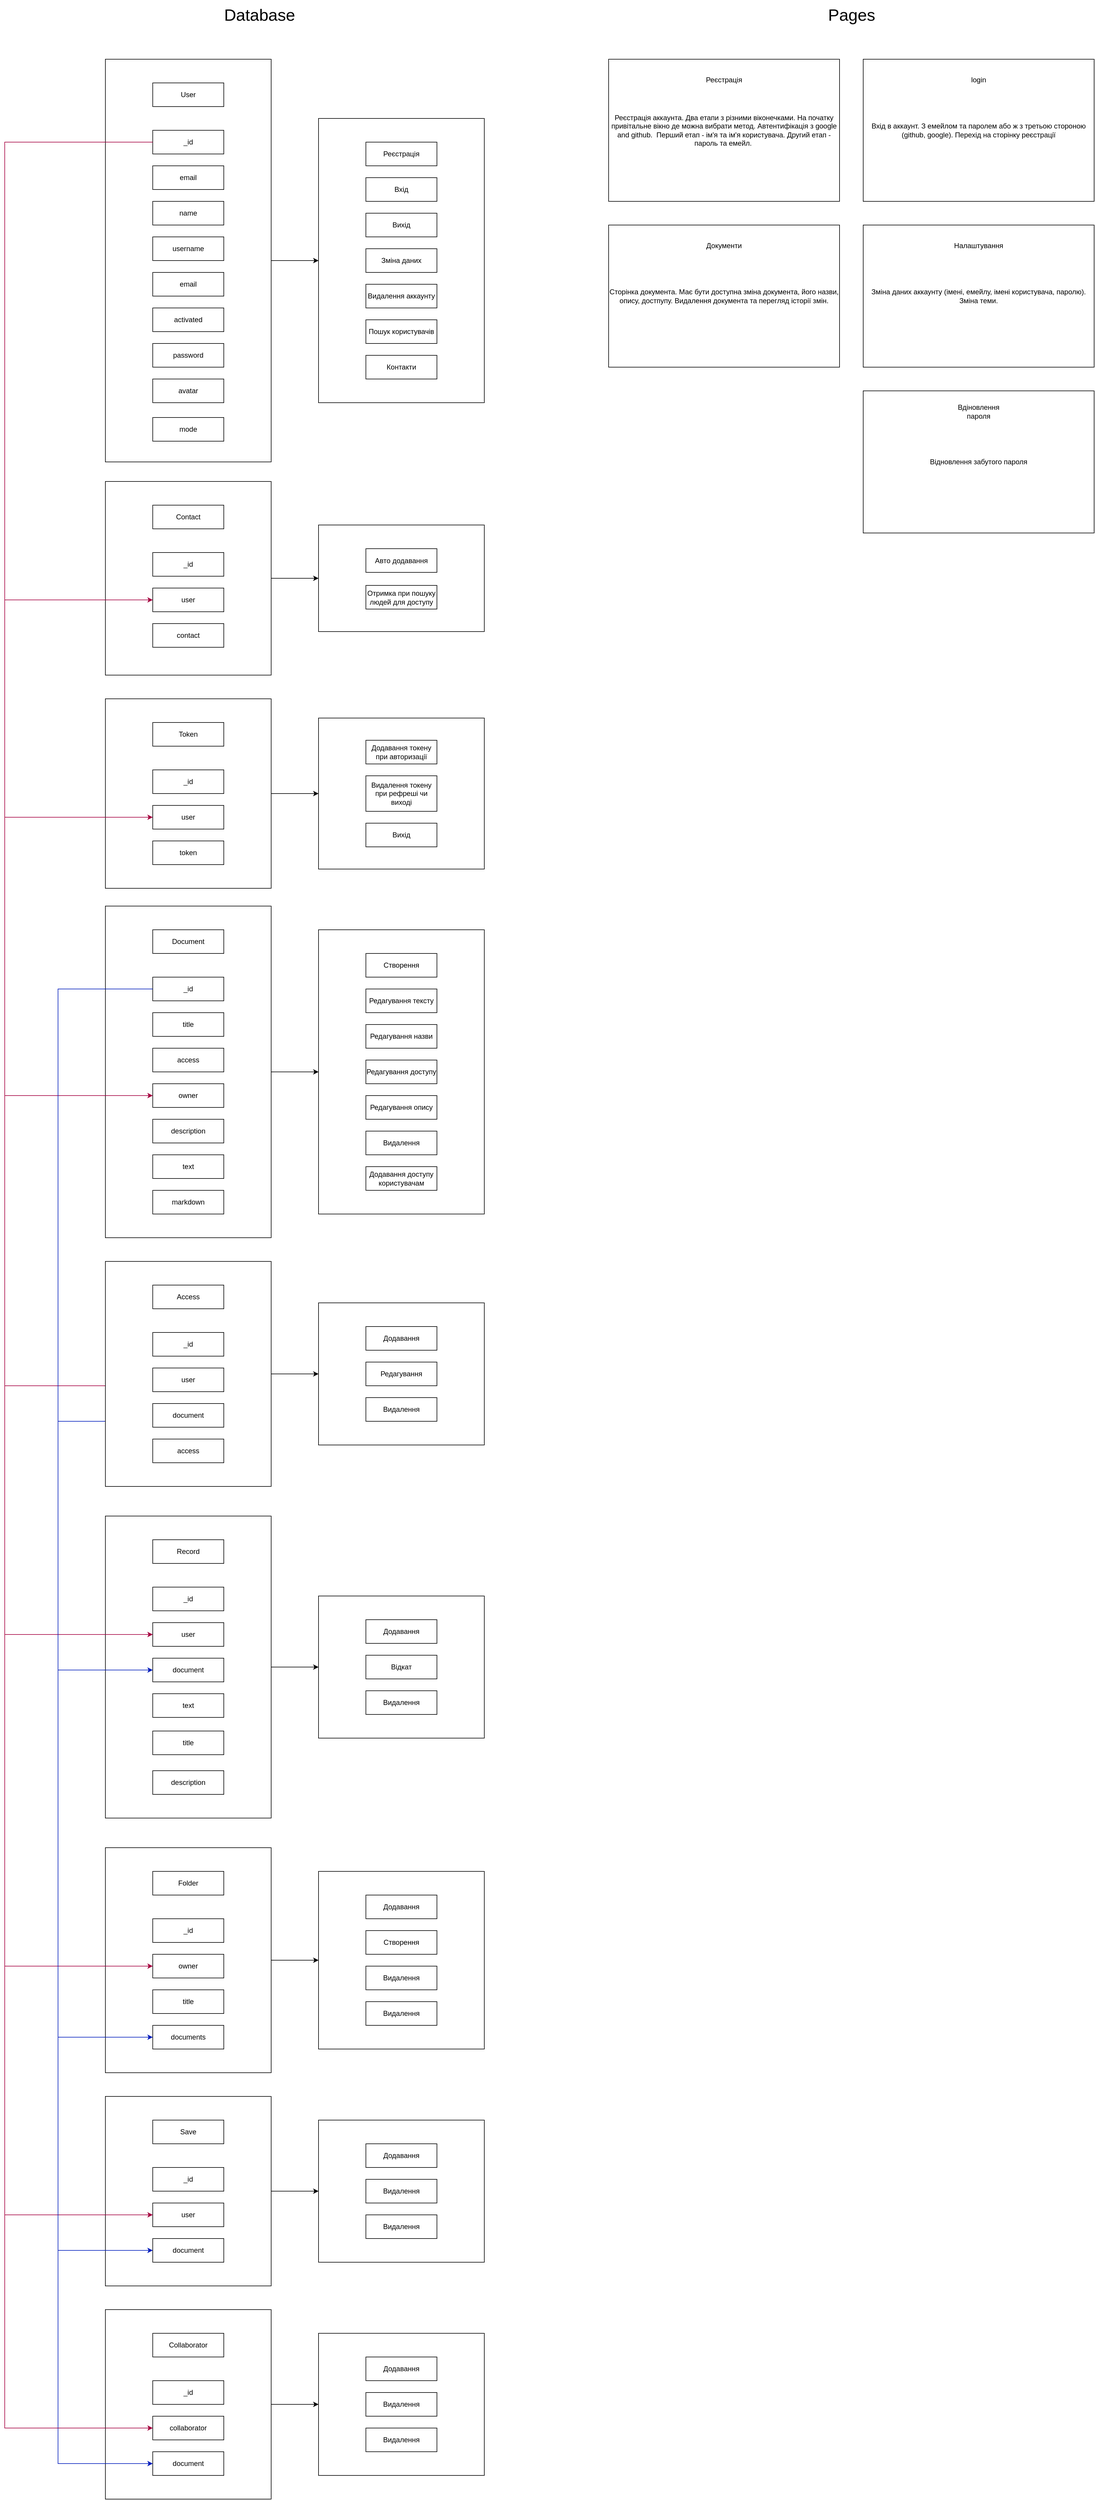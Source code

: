 <mxfile version="21.5.1" type="github">
  <diagram name="Сторінка-1" id="4nsPiJMsG7fjH1k0Aepe">
    <mxGraphModel dx="1877" dy="1750" grid="1" gridSize="10" guides="1" tooltips="1" connect="1" arrows="1" fold="1" page="1" pageScale="1" pageWidth="827" pageHeight="1169" math="0" shadow="0">
      <root>
        <mxCell id="0" />
        <mxCell id="1" parent="0" />
        <mxCell id="kGTJ_FDY-_hj6c9UGdYr-21" style="edgeStyle=orthogonalEdgeStyle;rounded=0;orthogonalLoop=1;jettySize=auto;html=1;exitX=1;exitY=0.5;exitDx=0;exitDy=0;entryX=0;entryY=0.5;entryDx=0;entryDy=0;" parent="1" source="kGTJ_FDY-_hj6c9UGdYr-20" target="kGTJ_FDY-_hj6c9UGdYr-18" edge="1">
          <mxGeometry relative="1" as="geometry" />
        </mxCell>
        <mxCell id="kGTJ_FDY-_hj6c9UGdYr-22" style="edgeStyle=orthogonalEdgeStyle;rounded=0;orthogonalLoop=1;jettySize=auto;html=1;exitX=1;exitY=0.5;exitDx=0;exitDy=0;entryX=0;entryY=0.5;entryDx=0;entryDy=0;" parent="1" source="kGTJ_FDY-_hj6c9UGdYr-23" target="kGTJ_FDY-_hj6c9UGdYr-24" edge="1">
          <mxGeometry relative="1" as="geometry" />
        </mxCell>
        <mxCell id="kGTJ_FDY-_hj6c9UGdYr-41" value="" style="group" parent="1" vertex="1" connectable="0">
          <mxGeometry x="200" y="180" width="280" height="480" as="geometry" />
        </mxCell>
        <mxCell id="kGTJ_FDY-_hj6c9UGdYr-18" value="" style="rounded=0;whiteSpace=wrap;html=1;" parent="kGTJ_FDY-_hj6c9UGdYr-41" vertex="1">
          <mxGeometry width="280" height="480" as="geometry" />
        </mxCell>
        <mxCell id="kGTJ_FDY-_hj6c9UGdYr-1" value="Реєстрація" style="rounded=0;whiteSpace=wrap;html=1;" parent="kGTJ_FDY-_hj6c9UGdYr-41" vertex="1">
          <mxGeometry x="80" y="40" width="120" height="40" as="geometry" />
        </mxCell>
        <mxCell id="kGTJ_FDY-_hj6c9UGdYr-2" value="Вхід" style="rounded=0;whiteSpace=wrap;html=1;" parent="kGTJ_FDY-_hj6c9UGdYr-41" vertex="1">
          <mxGeometry x="80" y="100" width="120" height="40" as="geometry" />
        </mxCell>
        <mxCell id="kGTJ_FDY-_hj6c9UGdYr-3" value="Вихід" style="rounded=0;whiteSpace=wrap;html=1;" parent="kGTJ_FDY-_hj6c9UGdYr-41" vertex="1">
          <mxGeometry x="80" y="160" width="120" height="40" as="geometry" />
        </mxCell>
        <mxCell id="kGTJ_FDY-_hj6c9UGdYr-4" value="Зміна даних" style="rounded=0;whiteSpace=wrap;html=1;" parent="kGTJ_FDY-_hj6c9UGdYr-41" vertex="1">
          <mxGeometry x="80" y="220" width="120" height="40" as="geometry" />
        </mxCell>
        <mxCell id="kGTJ_FDY-_hj6c9UGdYr-11" value="Пошук користувачів" style="rounded=0;whiteSpace=wrap;html=1;" parent="kGTJ_FDY-_hj6c9UGdYr-41" vertex="1">
          <mxGeometry x="80" y="340" width="120" height="40" as="geometry" />
        </mxCell>
        <mxCell id="kGTJ_FDY-_hj6c9UGdYr-15" value="Видалення аккаунту" style="rounded=0;whiteSpace=wrap;html=1;" parent="kGTJ_FDY-_hj6c9UGdYr-41" vertex="1">
          <mxGeometry x="80" y="280" width="120" height="40" as="geometry" />
        </mxCell>
        <mxCell id="kGTJ_FDY-_hj6c9UGdYr-16" value="Контакти" style="rounded=0;whiteSpace=wrap;html=1;" parent="kGTJ_FDY-_hj6c9UGdYr-41" vertex="1">
          <mxGeometry x="80" y="400" width="120" height="40" as="geometry" />
        </mxCell>
        <mxCell id="kGTJ_FDY-_hj6c9UGdYr-42" value="" style="group" parent="1" vertex="1" connectable="0">
          <mxGeometry x="-160" y="80" width="280" height="690" as="geometry" />
        </mxCell>
        <mxCell id="kGTJ_FDY-_hj6c9UGdYr-20" value="" style="rounded=0;whiteSpace=wrap;html=1;" parent="kGTJ_FDY-_hj6c9UGdYr-42" vertex="1">
          <mxGeometry width="280" height="680" as="geometry" />
        </mxCell>
        <mxCell id="kGTJ_FDY-_hj6c9UGdYr-5" value="User" style="rounded=0;whiteSpace=wrap;html=1;" parent="kGTJ_FDY-_hj6c9UGdYr-42" vertex="1">
          <mxGeometry x="80" y="40" width="120" height="40" as="geometry" />
        </mxCell>
        <mxCell id="kGTJ_FDY-_hj6c9UGdYr-6" value="email" style="rounded=0;whiteSpace=wrap;html=1;" parent="kGTJ_FDY-_hj6c9UGdYr-42" vertex="1">
          <mxGeometry x="80" y="180" width="120" height="40" as="geometry" />
        </mxCell>
        <mxCell id="kGTJ_FDY-_hj6c9UGdYr-7" value="name" style="rounded=0;whiteSpace=wrap;html=1;" parent="kGTJ_FDY-_hj6c9UGdYr-42" vertex="1">
          <mxGeometry x="80" y="240" width="120" height="40" as="geometry" />
        </mxCell>
        <mxCell id="kGTJ_FDY-_hj6c9UGdYr-8" value="username" style="rounded=0;whiteSpace=wrap;html=1;" parent="kGTJ_FDY-_hj6c9UGdYr-42" vertex="1">
          <mxGeometry x="80" y="300" width="120" height="40" as="geometry" />
        </mxCell>
        <mxCell id="kGTJ_FDY-_hj6c9UGdYr-9" value="email" style="rounded=0;whiteSpace=wrap;html=1;" parent="kGTJ_FDY-_hj6c9UGdYr-42" vertex="1">
          <mxGeometry x="80" y="360" width="120" height="40" as="geometry" />
        </mxCell>
        <mxCell id="kGTJ_FDY-_hj6c9UGdYr-10" value="activated" style="rounded=0;whiteSpace=wrap;html=1;" parent="kGTJ_FDY-_hj6c9UGdYr-42" vertex="1">
          <mxGeometry x="80" y="420" width="120" height="40" as="geometry" />
        </mxCell>
        <mxCell id="kGTJ_FDY-_hj6c9UGdYr-14" value="password" style="rounded=0;whiteSpace=wrap;html=1;" parent="kGTJ_FDY-_hj6c9UGdYr-42" vertex="1">
          <mxGeometry x="80" y="480" width="120" height="40" as="geometry" />
        </mxCell>
        <mxCell id="kGTJ_FDY-_hj6c9UGdYr-17" value="_id" style="rounded=0;whiteSpace=wrap;html=1;" parent="kGTJ_FDY-_hj6c9UGdYr-42" vertex="1">
          <mxGeometry x="80" y="120" width="120" height="40" as="geometry" />
        </mxCell>
        <mxCell id="kGTJ_FDY-_hj6c9UGdYr-40" value="avatar" style="rounded=0;whiteSpace=wrap;html=1;" parent="kGTJ_FDY-_hj6c9UGdYr-42" vertex="1">
          <mxGeometry x="80" y="540" width="120" height="40" as="geometry" />
        </mxCell>
        <mxCell id="kGTJ_FDY-_hj6c9UGdYr-98" value="mode" style="rounded=0;whiteSpace=wrap;html=1;" parent="kGTJ_FDY-_hj6c9UGdYr-42" vertex="1">
          <mxGeometry x="80" y="605" width="120" height="40" as="geometry" />
        </mxCell>
        <mxCell id="kGTJ_FDY-_hj6c9UGdYr-43" value="" style="group" parent="1" vertex="1" connectable="0">
          <mxGeometry x="200" y="866.5" width="280" height="180" as="geometry" />
        </mxCell>
        <mxCell id="kGTJ_FDY-_hj6c9UGdYr-24" value="" style="rounded=0;whiteSpace=wrap;html=1;" parent="kGTJ_FDY-_hj6c9UGdYr-43" vertex="1">
          <mxGeometry width="280" height="180" as="geometry" />
        </mxCell>
        <mxCell id="kGTJ_FDY-_hj6c9UGdYr-25" value="Авто додавання" style="rounded=0;whiteSpace=wrap;html=1;" parent="kGTJ_FDY-_hj6c9UGdYr-43" vertex="1">
          <mxGeometry x="80" y="40" width="120" height="40" as="geometry" />
        </mxCell>
        <mxCell id="kGTJ_FDY-_hj6c9UGdYr-157" value="Отримка при пошуку людей для доступу" style="rounded=0;whiteSpace=wrap;html=1;" parent="kGTJ_FDY-_hj6c9UGdYr-43" vertex="1">
          <mxGeometry x="80" y="102" width="120" height="40" as="geometry" />
        </mxCell>
        <mxCell id="kGTJ_FDY-_hj6c9UGdYr-44" value="" style="group" parent="1" vertex="1" connectable="0">
          <mxGeometry x="-160" y="793" width="280" height="327" as="geometry" />
        </mxCell>
        <mxCell id="kGTJ_FDY-_hj6c9UGdYr-23" value="" style="rounded=0;whiteSpace=wrap;html=1;" parent="kGTJ_FDY-_hj6c9UGdYr-44" vertex="1">
          <mxGeometry width="280" height="327" as="geometry" />
        </mxCell>
        <mxCell id="kGTJ_FDY-_hj6c9UGdYr-29" value="Contact" style="rounded=0;whiteSpace=wrap;html=1;" parent="kGTJ_FDY-_hj6c9UGdYr-44" vertex="1">
          <mxGeometry x="80" y="40" width="120" height="40" as="geometry" />
        </mxCell>
        <mxCell id="kGTJ_FDY-_hj6c9UGdYr-30" value="user" style="rounded=0;whiteSpace=wrap;html=1;" parent="kGTJ_FDY-_hj6c9UGdYr-44" vertex="1">
          <mxGeometry x="80" y="180" width="120" height="40" as="geometry" />
        </mxCell>
        <mxCell id="kGTJ_FDY-_hj6c9UGdYr-31" value="contact" style="rounded=0;whiteSpace=wrap;html=1;" parent="kGTJ_FDY-_hj6c9UGdYr-44" vertex="1">
          <mxGeometry x="80" y="240" width="120" height="40" as="geometry" />
        </mxCell>
        <mxCell id="kGTJ_FDY-_hj6c9UGdYr-39" value="_id" style="rounded=0;whiteSpace=wrap;html=1;" parent="kGTJ_FDY-_hj6c9UGdYr-44" vertex="1">
          <mxGeometry x="80" y="120" width="120" height="40" as="geometry" />
        </mxCell>
        <mxCell id="kGTJ_FDY-_hj6c9UGdYr-55" style="edgeStyle=orthogonalEdgeStyle;rounded=0;orthogonalLoop=1;jettySize=auto;html=1;exitX=1;exitY=0.5;exitDx=0;exitDy=0;entryX=0;entryY=0.5;entryDx=0;entryDy=0;" parent="1" source="kGTJ_FDY-_hj6c9UGdYr-66" target="kGTJ_FDY-_hj6c9UGdYr-57" edge="1">
          <mxGeometry relative="1" as="geometry" />
        </mxCell>
        <mxCell id="kGTJ_FDY-_hj6c9UGdYr-65" value="ac" style="group" parent="1" vertex="1" connectable="0">
          <mxGeometry x="-160" y="1160" width="280" height="620" as="geometry" />
        </mxCell>
        <mxCell id="kGTJ_FDY-_hj6c9UGdYr-66" value="" style="rounded=0;whiteSpace=wrap;html=1;" parent="kGTJ_FDY-_hj6c9UGdYr-65" vertex="1">
          <mxGeometry width="280" height="320" as="geometry" />
        </mxCell>
        <mxCell id="kGTJ_FDY-_hj6c9UGdYr-67" value="Token" style="rounded=0;whiteSpace=wrap;html=1;" parent="kGTJ_FDY-_hj6c9UGdYr-65" vertex="1">
          <mxGeometry x="80" y="40" width="120" height="40" as="geometry" />
        </mxCell>
        <mxCell id="kGTJ_FDY-_hj6c9UGdYr-68" value="user" style="rounded=0;whiteSpace=wrap;html=1;" parent="kGTJ_FDY-_hj6c9UGdYr-65" vertex="1">
          <mxGeometry x="80" y="180" width="120" height="40" as="geometry" />
        </mxCell>
        <mxCell id="kGTJ_FDY-_hj6c9UGdYr-69" value="token" style="rounded=0;whiteSpace=wrap;html=1;" parent="kGTJ_FDY-_hj6c9UGdYr-65" vertex="1">
          <mxGeometry x="80" y="240" width="120" height="40" as="geometry" />
        </mxCell>
        <mxCell id="kGTJ_FDY-_hj6c9UGdYr-74" value="_id" style="rounded=0;whiteSpace=wrap;html=1;" parent="kGTJ_FDY-_hj6c9UGdYr-65" vertex="1">
          <mxGeometry x="80" y="120" width="120" height="40" as="geometry" />
        </mxCell>
        <mxCell id="kGTJ_FDY-_hj6c9UGdYr-78" value="" style="group" parent="1" vertex="1" connectable="0">
          <mxGeometry x="200" y="1550" width="280" height="480" as="geometry" />
        </mxCell>
        <mxCell id="kGTJ_FDY-_hj6c9UGdYr-79" value="" style="rounded=0;whiteSpace=wrap;html=1;" parent="kGTJ_FDY-_hj6c9UGdYr-78" vertex="1">
          <mxGeometry width="280" height="480" as="geometry" />
        </mxCell>
        <mxCell id="kGTJ_FDY-_hj6c9UGdYr-80" value="Створення" style="rounded=0;whiteSpace=wrap;html=1;" parent="kGTJ_FDY-_hj6c9UGdYr-78" vertex="1">
          <mxGeometry x="80" y="40" width="120" height="40" as="geometry" />
        </mxCell>
        <mxCell id="kGTJ_FDY-_hj6c9UGdYr-81" value="Редагування тексту" style="rounded=0;whiteSpace=wrap;html=1;" parent="kGTJ_FDY-_hj6c9UGdYr-78" vertex="1">
          <mxGeometry x="80" y="100" width="120" height="40" as="geometry" />
        </mxCell>
        <mxCell id="kGTJ_FDY-_hj6c9UGdYr-82" value="Редагування назви" style="rounded=0;whiteSpace=wrap;html=1;" parent="kGTJ_FDY-_hj6c9UGdYr-78" vertex="1">
          <mxGeometry x="80" y="160" width="120" height="40" as="geometry" />
        </mxCell>
        <mxCell id="kGTJ_FDY-_hj6c9UGdYr-83" value="Редагування доступу" style="rounded=0;whiteSpace=wrap;html=1;" parent="kGTJ_FDY-_hj6c9UGdYr-78" vertex="1">
          <mxGeometry x="80" y="220" width="120" height="40" as="geometry" />
        </mxCell>
        <mxCell id="kGTJ_FDY-_hj6c9UGdYr-84" value="Видалення" style="rounded=0;whiteSpace=wrap;html=1;" parent="kGTJ_FDY-_hj6c9UGdYr-78" vertex="1">
          <mxGeometry x="80" y="340" width="120" height="40" as="geometry" />
        </mxCell>
        <mxCell id="kGTJ_FDY-_hj6c9UGdYr-85" value="Редагування опису" style="rounded=0;whiteSpace=wrap;html=1;" parent="kGTJ_FDY-_hj6c9UGdYr-78" vertex="1">
          <mxGeometry x="80" y="280" width="120" height="40" as="geometry" />
        </mxCell>
        <mxCell id="kGTJ_FDY-_hj6c9UGdYr-86" value="Додавання доступу користувачам" style="rounded=0;whiteSpace=wrap;html=1;" parent="kGTJ_FDY-_hj6c9UGdYr-78" vertex="1">
          <mxGeometry x="80" y="400" width="120" height="40" as="geometry" />
        </mxCell>
        <mxCell id="kGTJ_FDY-_hj6c9UGdYr-87" value="" style="group" parent="1" vertex="1" connectable="0">
          <mxGeometry x="-160" y="1510" width="280" height="620" as="geometry" />
        </mxCell>
        <mxCell id="kGTJ_FDY-_hj6c9UGdYr-88" value="" style="rounded=0;whiteSpace=wrap;html=1;" parent="kGTJ_FDY-_hj6c9UGdYr-87" vertex="1">
          <mxGeometry width="280" height="560" as="geometry" />
        </mxCell>
        <mxCell id="kGTJ_FDY-_hj6c9UGdYr-89" value="Document" style="rounded=0;whiteSpace=wrap;html=1;" parent="kGTJ_FDY-_hj6c9UGdYr-87" vertex="1">
          <mxGeometry x="80" y="40" width="120" height="40" as="geometry" />
        </mxCell>
        <mxCell id="kGTJ_FDY-_hj6c9UGdYr-90" value="title" style="rounded=0;whiteSpace=wrap;html=1;" parent="kGTJ_FDY-_hj6c9UGdYr-87" vertex="1">
          <mxGeometry x="80" y="180" width="120" height="40" as="geometry" />
        </mxCell>
        <mxCell id="kGTJ_FDY-_hj6c9UGdYr-91" value="access" style="rounded=0;whiteSpace=wrap;html=1;" parent="kGTJ_FDY-_hj6c9UGdYr-87" vertex="1">
          <mxGeometry x="80" y="240" width="120" height="40" as="geometry" />
        </mxCell>
        <mxCell id="kGTJ_FDY-_hj6c9UGdYr-92" value="owner" style="rounded=0;whiteSpace=wrap;html=1;" parent="kGTJ_FDY-_hj6c9UGdYr-87" vertex="1">
          <mxGeometry x="80" y="300" width="120" height="40" as="geometry" />
        </mxCell>
        <mxCell id="kGTJ_FDY-_hj6c9UGdYr-93" value="description" style="rounded=0;whiteSpace=wrap;html=1;" parent="kGTJ_FDY-_hj6c9UGdYr-87" vertex="1">
          <mxGeometry x="80" y="360" width="120" height="40" as="geometry" />
        </mxCell>
        <mxCell id="kGTJ_FDY-_hj6c9UGdYr-94" value="text" style="rounded=0;whiteSpace=wrap;html=1;" parent="kGTJ_FDY-_hj6c9UGdYr-87" vertex="1">
          <mxGeometry x="80" y="420" width="120" height="40" as="geometry" />
        </mxCell>
        <mxCell id="kGTJ_FDY-_hj6c9UGdYr-95" value="markdown" style="rounded=0;whiteSpace=wrap;html=1;" parent="kGTJ_FDY-_hj6c9UGdYr-87" vertex="1">
          <mxGeometry x="80" y="480" width="120" height="40" as="geometry" />
        </mxCell>
        <mxCell id="kGTJ_FDY-_hj6c9UGdYr-96" value="_id" style="rounded=0;whiteSpace=wrap;html=1;" parent="kGTJ_FDY-_hj6c9UGdYr-87" vertex="1">
          <mxGeometry x="80" y="120" width="120" height="40" as="geometry" />
        </mxCell>
        <mxCell id="kGTJ_FDY-_hj6c9UGdYr-77" style="edgeStyle=orthogonalEdgeStyle;rounded=0;orthogonalLoop=1;jettySize=auto;html=1;exitX=1;exitY=0.5;exitDx=0;exitDy=0;entryX=0;entryY=0.5;entryDx=0;entryDy=0;" parent="1" source="kGTJ_FDY-_hj6c9UGdYr-88" target="kGTJ_FDY-_hj6c9UGdYr-79" edge="1">
          <mxGeometry relative="1" as="geometry" />
        </mxCell>
        <mxCell id="kGTJ_FDY-_hj6c9UGdYr-103" value="" style="group" parent="1" vertex="1" connectable="0">
          <mxGeometry x="200" y="1192.5" width="280" height="255" as="geometry" />
        </mxCell>
        <mxCell id="kGTJ_FDY-_hj6c9UGdYr-57" value="" style="rounded=0;whiteSpace=wrap;html=1;" parent="kGTJ_FDY-_hj6c9UGdYr-103" vertex="1">
          <mxGeometry width="280" height="255" as="geometry" />
        </mxCell>
        <mxCell id="kGTJ_FDY-_hj6c9UGdYr-58" value="Додавання токену при авторизації" style="rounded=0;whiteSpace=wrap;html=1;" parent="kGTJ_FDY-_hj6c9UGdYr-103" vertex="1">
          <mxGeometry x="80" y="37.5" width="120" height="40" as="geometry" />
        </mxCell>
        <mxCell id="kGTJ_FDY-_hj6c9UGdYr-59" value="Видалення токену при рефреші чи виході" style="rounded=0;whiteSpace=wrap;html=1;" parent="kGTJ_FDY-_hj6c9UGdYr-103" vertex="1">
          <mxGeometry x="80" y="97.5" width="120" height="60" as="geometry" />
        </mxCell>
        <mxCell id="kGTJ_FDY-_hj6c9UGdYr-60" value="Вихід" style="rounded=0;whiteSpace=wrap;html=1;" parent="kGTJ_FDY-_hj6c9UGdYr-103" vertex="1">
          <mxGeometry x="80" y="177.5" width="120" height="40" as="geometry" />
        </mxCell>
        <mxCell id="kGTJ_FDY-_hj6c9UGdYr-124" style="edgeStyle=orthogonalEdgeStyle;rounded=0;orthogonalLoop=1;jettySize=auto;html=1;exitX=0;exitY=0.5;exitDx=0;exitDy=0;entryX=0;entryY=0.5;entryDx=0;entryDy=0;fillColor=#d80073;strokeColor=#A50040;" parent="1" source="kGTJ_FDY-_hj6c9UGdYr-17" target="kGTJ_FDY-_hj6c9UGdYr-30" edge="1">
          <mxGeometry relative="1" as="geometry">
            <Array as="points">
              <mxPoint x="-330" y="220" />
              <mxPoint x="-330" y="993" />
            </Array>
          </mxGeometry>
        </mxCell>
        <mxCell id="kGTJ_FDY-_hj6c9UGdYr-125" style="edgeStyle=orthogonalEdgeStyle;rounded=0;orthogonalLoop=1;jettySize=auto;html=1;exitX=0;exitY=0.5;exitDx=0;exitDy=0;entryX=0;entryY=0.5;entryDx=0;entryDy=0;fillColor=#d80073;strokeColor=#A50040;" parent="1" source="kGTJ_FDY-_hj6c9UGdYr-17" target="kGTJ_FDY-_hj6c9UGdYr-68" edge="1">
          <mxGeometry relative="1" as="geometry">
            <Array as="points">
              <mxPoint x="-330" y="220" />
              <mxPoint x="-330" y="1360" />
            </Array>
          </mxGeometry>
        </mxCell>
        <mxCell id="kGTJ_FDY-_hj6c9UGdYr-126" style="edgeStyle=orthogonalEdgeStyle;rounded=0;orthogonalLoop=1;jettySize=auto;html=1;exitX=0;exitY=0.5;exitDx=0;exitDy=0;entryX=0;entryY=0.5;entryDx=0;entryDy=0;fillColor=#d80073;strokeColor=#A50040;" parent="1" source="kGTJ_FDY-_hj6c9UGdYr-17" target="kGTJ_FDY-_hj6c9UGdYr-92" edge="1">
          <mxGeometry relative="1" as="geometry">
            <Array as="points">
              <mxPoint x="-330" y="220" />
              <mxPoint x="-330" y="1830" />
            </Array>
          </mxGeometry>
        </mxCell>
        <mxCell id="kGTJ_FDY-_hj6c9UGdYr-127" style="edgeStyle=orthogonalEdgeStyle;rounded=0;orthogonalLoop=1;jettySize=auto;html=1;exitX=0;exitY=0.5;exitDx=0;exitDy=0;entryX=0;entryY=0.5;entryDx=0;entryDy=0;fillColor=#d80073;strokeColor=#A50040;" parent="1" source="kGTJ_FDY-_hj6c9UGdYr-17" target="kGTJ_FDY-_hj6c9UGdYr-116" edge="1">
          <mxGeometry relative="1" as="geometry">
            <Array as="points">
              <mxPoint x="-330" y="220" />
              <mxPoint x="-330" y="2320" />
            </Array>
          </mxGeometry>
        </mxCell>
        <mxCell id="kGTJ_FDY-_hj6c9UGdYr-128" style="edgeStyle=orthogonalEdgeStyle;rounded=0;orthogonalLoop=1;jettySize=auto;html=1;exitX=0;exitY=0.5;exitDx=0;exitDy=0;entryX=0;entryY=0.5;entryDx=0;entryDy=0;fillColor=#0050ef;strokeColor=#001DBC;" parent="1" source="kGTJ_FDY-_hj6c9UGdYr-96" target="kGTJ_FDY-_hj6c9UGdYr-117" edge="1">
          <mxGeometry relative="1" as="geometry">
            <Array as="points">
              <mxPoint x="-240" y="1650" />
              <mxPoint x="-240" y="2380" />
            </Array>
          </mxGeometry>
        </mxCell>
        <mxCell id="kGTJ_FDY-_hj6c9UGdYr-123" style="edgeStyle=orthogonalEdgeStyle;rounded=0;orthogonalLoop=1;jettySize=auto;html=1;exitX=1;exitY=0.5;exitDx=0;exitDy=0;entryX=0;entryY=0.5;entryDx=0;entryDy=0;" parent="1" source="kGTJ_FDY-_hj6c9UGdYr-114" target="kGTJ_FDY-_hj6c9UGdYr-105" edge="1">
          <mxGeometry relative="1" as="geometry" />
        </mxCell>
        <mxCell id="kGTJ_FDY-_hj6c9UGdYr-139" style="edgeStyle=orthogonalEdgeStyle;rounded=0;orthogonalLoop=1;jettySize=auto;html=1;exitX=1;exitY=0.5;exitDx=0;exitDy=0;entryX=0;entryY=0.5;entryDx=0;entryDy=0;" parent="1" source="kGTJ_FDY-_hj6c9UGdYr-133" target="kGTJ_FDY-_hj6c9UGdYr-129" edge="1">
          <mxGeometry relative="1" as="geometry" />
        </mxCell>
        <mxCell id="kGTJ_FDY-_hj6c9UGdYr-143" value="" style="group" parent="1" vertex="1" connectable="0">
          <mxGeometry x="200" y="2675" width="280" height="240" as="geometry" />
        </mxCell>
        <mxCell id="kGTJ_FDY-_hj6c9UGdYr-129" value="" style="rounded=0;whiteSpace=wrap;html=1;" parent="kGTJ_FDY-_hj6c9UGdYr-143" vertex="1">
          <mxGeometry width="280" height="240" as="geometry" />
        </mxCell>
        <mxCell id="kGTJ_FDY-_hj6c9UGdYr-130" value="Додавання" style="rounded=0;whiteSpace=wrap;html=1;" parent="kGTJ_FDY-_hj6c9UGdYr-143" vertex="1">
          <mxGeometry x="80" y="40" width="120" height="40" as="geometry" />
        </mxCell>
        <mxCell id="kGTJ_FDY-_hj6c9UGdYr-131" value="Відкат" style="rounded=0;whiteSpace=wrap;html=1;" parent="kGTJ_FDY-_hj6c9UGdYr-143" vertex="1">
          <mxGeometry x="80" y="100" width="120" height="40" as="geometry" />
        </mxCell>
        <mxCell id="kGTJ_FDY-_hj6c9UGdYr-132" value="Видалення" style="rounded=0;whiteSpace=wrap;html=1;" parent="kGTJ_FDY-_hj6c9UGdYr-143" vertex="1">
          <mxGeometry x="80" y="160" width="120" height="40" as="geometry" />
        </mxCell>
        <mxCell id="kGTJ_FDY-_hj6c9UGdYr-144" value="" style="group" parent="1" vertex="1" connectable="0">
          <mxGeometry x="-160" y="2540" width="280" height="560" as="geometry" />
        </mxCell>
        <mxCell id="kGTJ_FDY-_hj6c9UGdYr-140" value="markdown" style="rounded=0;whiteSpace=wrap;html=1;" parent="kGTJ_FDY-_hj6c9UGdYr-144" vertex="1">
          <mxGeometry x="80" y="370" width="120" height="40" as="geometry" />
        </mxCell>
        <mxCell id="kGTJ_FDY-_hj6c9UGdYr-141" value="title" style="rounded=0;whiteSpace=wrap;html=1;" parent="kGTJ_FDY-_hj6c9UGdYr-144" vertex="1">
          <mxGeometry x="80" y="430" width="120" height="40" as="geometry" />
        </mxCell>
        <mxCell id="kGTJ_FDY-_hj6c9UGdYr-133" value="" style="rounded=0;whiteSpace=wrap;html=1;" parent="kGTJ_FDY-_hj6c9UGdYr-144" vertex="1">
          <mxGeometry width="280" height="510" as="geometry" />
        </mxCell>
        <mxCell id="kGTJ_FDY-_hj6c9UGdYr-134" value="Record" style="rounded=0;whiteSpace=wrap;html=1;" parent="kGTJ_FDY-_hj6c9UGdYr-144" vertex="1">
          <mxGeometry x="80" y="40" width="120" height="40" as="geometry" />
        </mxCell>
        <mxCell id="kGTJ_FDY-_hj6c9UGdYr-135" value="user" style="rounded=0;whiteSpace=wrap;html=1;" parent="kGTJ_FDY-_hj6c9UGdYr-144" vertex="1">
          <mxGeometry x="80" y="180" width="120" height="40" as="geometry" />
        </mxCell>
        <mxCell id="kGTJ_FDY-_hj6c9UGdYr-136" value="document" style="rounded=0;whiteSpace=wrap;html=1;" parent="kGTJ_FDY-_hj6c9UGdYr-144" vertex="1">
          <mxGeometry x="80" y="240" width="120" height="40" as="geometry" />
        </mxCell>
        <mxCell id="kGTJ_FDY-_hj6c9UGdYr-137" value="text" style="rounded=0;whiteSpace=wrap;html=1;" parent="kGTJ_FDY-_hj6c9UGdYr-144" vertex="1">
          <mxGeometry x="80" y="300" width="120" height="40" as="geometry" />
        </mxCell>
        <mxCell id="kGTJ_FDY-_hj6c9UGdYr-138" value="_id" style="rounded=0;whiteSpace=wrap;html=1;" parent="kGTJ_FDY-_hj6c9UGdYr-144" vertex="1">
          <mxGeometry x="80" y="120" width="120" height="40" as="geometry" />
        </mxCell>
        <mxCell id="kGTJ_FDY-_hj6c9UGdYr-147" value="title" style="rounded=0;whiteSpace=wrap;html=1;" parent="kGTJ_FDY-_hj6c9UGdYr-144" vertex="1">
          <mxGeometry x="80" y="363" width="120" height="40" as="geometry" />
        </mxCell>
        <mxCell id="kGTJ_FDY-_hj6c9UGdYr-151" value="description" style="rounded=0;whiteSpace=wrap;html=1;" parent="kGTJ_FDY-_hj6c9UGdYr-144" vertex="1">
          <mxGeometry x="80" y="430" width="120" height="40" as="geometry" />
        </mxCell>
        <mxCell id="kGTJ_FDY-_hj6c9UGdYr-145" value="" style="group" parent="1" vertex="1" connectable="0">
          <mxGeometry x="200" y="2180" width="280" height="240" as="geometry" />
        </mxCell>
        <mxCell id="kGTJ_FDY-_hj6c9UGdYr-105" value="" style="rounded=0;whiteSpace=wrap;html=1;" parent="kGTJ_FDY-_hj6c9UGdYr-145" vertex="1">
          <mxGeometry width="280" height="240" as="geometry" />
        </mxCell>
        <mxCell id="kGTJ_FDY-_hj6c9UGdYr-106" value="Додавання" style="rounded=0;whiteSpace=wrap;html=1;" parent="kGTJ_FDY-_hj6c9UGdYr-145" vertex="1">
          <mxGeometry x="80" y="40" width="120" height="40" as="geometry" />
        </mxCell>
        <mxCell id="kGTJ_FDY-_hj6c9UGdYr-107" value="Редагування" style="rounded=0;whiteSpace=wrap;html=1;" parent="kGTJ_FDY-_hj6c9UGdYr-145" vertex="1">
          <mxGeometry x="80" y="100" width="120" height="40" as="geometry" />
        </mxCell>
        <mxCell id="kGTJ_FDY-_hj6c9UGdYr-108" value="Видалення" style="rounded=0;whiteSpace=wrap;html=1;" parent="kGTJ_FDY-_hj6c9UGdYr-145" vertex="1">
          <mxGeometry x="80" y="160" width="120" height="40" as="geometry" />
        </mxCell>
        <mxCell id="kGTJ_FDY-_hj6c9UGdYr-146" value="" style="group" parent="1" vertex="1" connectable="0">
          <mxGeometry x="-160" y="2110" width="280" height="380" as="geometry" />
        </mxCell>
        <mxCell id="kGTJ_FDY-_hj6c9UGdYr-114" value="" style="rounded=0;whiteSpace=wrap;html=1;" parent="kGTJ_FDY-_hj6c9UGdYr-146" vertex="1">
          <mxGeometry width="280" height="380" as="geometry" />
        </mxCell>
        <mxCell id="kGTJ_FDY-_hj6c9UGdYr-115" value="Access" style="rounded=0;whiteSpace=wrap;html=1;" parent="kGTJ_FDY-_hj6c9UGdYr-146" vertex="1">
          <mxGeometry x="80" y="40" width="120" height="40" as="geometry" />
        </mxCell>
        <mxCell id="kGTJ_FDY-_hj6c9UGdYr-116" value="user" style="rounded=0;whiteSpace=wrap;html=1;" parent="kGTJ_FDY-_hj6c9UGdYr-146" vertex="1">
          <mxGeometry x="80" y="180" width="120" height="40" as="geometry" />
        </mxCell>
        <mxCell id="kGTJ_FDY-_hj6c9UGdYr-117" value="document" style="rounded=0;whiteSpace=wrap;html=1;" parent="kGTJ_FDY-_hj6c9UGdYr-146" vertex="1">
          <mxGeometry x="80" y="240" width="120" height="40" as="geometry" />
        </mxCell>
        <mxCell id="kGTJ_FDY-_hj6c9UGdYr-118" value="access" style="rounded=0;whiteSpace=wrap;html=1;" parent="kGTJ_FDY-_hj6c9UGdYr-146" vertex="1">
          <mxGeometry x="80" y="300" width="120" height="40" as="geometry" />
        </mxCell>
        <mxCell id="kGTJ_FDY-_hj6c9UGdYr-122" value="_id" style="rounded=0;whiteSpace=wrap;html=1;" parent="kGTJ_FDY-_hj6c9UGdYr-146" vertex="1">
          <mxGeometry x="80" y="120" width="120" height="40" as="geometry" />
        </mxCell>
        <mxCell id="kGTJ_FDY-_hj6c9UGdYr-152" style="edgeStyle=orthogonalEdgeStyle;rounded=0;orthogonalLoop=1;jettySize=auto;html=1;exitX=0;exitY=0.5;exitDx=0;exitDy=0;entryX=0;entryY=0.5;entryDx=0;entryDy=0;fillColor=#d80073;strokeColor=#A50040;" parent="1" source="kGTJ_FDY-_hj6c9UGdYr-17" target="kGTJ_FDY-_hj6c9UGdYr-135" edge="1">
          <mxGeometry relative="1" as="geometry">
            <Array as="points">
              <mxPoint x="-330" y="220" />
              <mxPoint x="-330" y="2740" />
            </Array>
          </mxGeometry>
        </mxCell>
        <mxCell id="kGTJ_FDY-_hj6c9UGdYr-153" style="edgeStyle=orthogonalEdgeStyle;rounded=0;orthogonalLoop=1;jettySize=auto;html=1;exitX=0;exitY=0.5;exitDx=0;exitDy=0;entryX=0;entryY=0.5;entryDx=0;entryDy=0;fillColor=#0050ef;strokeColor=#001DBC;" parent="1" source="kGTJ_FDY-_hj6c9UGdYr-96" target="kGTJ_FDY-_hj6c9UGdYr-136" edge="1">
          <mxGeometry relative="1" as="geometry">
            <Array as="points">
              <mxPoint x="-240" y="1650" />
              <mxPoint x="-240" y="2800" />
            </Array>
          </mxGeometry>
        </mxCell>
        <mxCell id="kGTJ_FDY-_hj6c9UGdYr-154" value="Database" style="text;html=1;align=center;verticalAlign=middle;resizable=0;points=[];autosize=1;strokeColor=none;fillColor=none;strokeWidth=7;fontSize=28;" parent="1" vertex="1">
          <mxGeometry x="30" y="-20" width="140" height="50" as="geometry" />
        </mxCell>
        <mxCell id="kGTJ_FDY-_hj6c9UGdYr-155" value="Pages" style="text;html=1;align=center;verticalAlign=middle;resizable=0;points=[];autosize=1;strokeColor=none;fillColor=none;strokeWidth=7;fontSize=28;" parent="1" vertex="1">
          <mxGeometry x="1050" y="-20" width="100" height="50" as="geometry" />
        </mxCell>
        <mxCell id="kGTJ_FDY-_hj6c9UGdYr-182" value="Вхід в аккаунт. З емейлом та паролем або ж з третьою стороною (github, google). Перехід на сторінку реєстрації" style="rounded=0;whiteSpace=wrap;html=1;" parent="1" vertex="1">
          <mxGeometry x="1120" y="80" width="390" height="240" as="geometry" />
        </mxCell>
        <mxCell id="kGTJ_FDY-_hj6c9UGdYr-183" value="login" style="text;html=1;strokeColor=none;fillColor=none;align=center;verticalAlign=middle;whiteSpace=wrap;rounded=0;" parent="1" vertex="1">
          <mxGeometry x="1285" y="100" width="60" height="30" as="geometry" />
        </mxCell>
        <mxCell id="kGTJ_FDY-_hj6c9UGdYr-184" value="Реєстрація аккаунта. Два етапи з різними віконечками. На початку привітальне вікно де можна вибрати метод. Автентифікація з google and github.&amp;nbsp; Перший етап - ім&#39;я та ім&#39;я користувача. Другий етап - пароль та емейл.&amp;nbsp;" style="rounded=0;whiteSpace=wrap;html=1;" parent="1" vertex="1">
          <mxGeometry x="690" y="80" width="390" height="240" as="geometry" />
        </mxCell>
        <mxCell id="kGTJ_FDY-_hj6c9UGdYr-185" value="Реєстрація" style="text;html=1;strokeColor=none;fillColor=none;align=center;verticalAlign=middle;whiteSpace=wrap;rounded=0;" parent="1" vertex="1">
          <mxGeometry x="855" y="100" width="60" height="30" as="geometry" />
        </mxCell>
        <mxCell id="kGTJ_FDY-_hj6c9UGdYr-186" value="Сторінка документа. Має бути доступна зміна документа, його назви, опису, достпупу. Видалення документа та перегляд історії змін." style="rounded=0;whiteSpace=wrap;html=1;" parent="1" vertex="1">
          <mxGeometry x="690" y="360" width="390" height="240" as="geometry" />
        </mxCell>
        <mxCell id="kGTJ_FDY-_hj6c9UGdYr-187" value="Документи" style="text;html=1;strokeColor=none;fillColor=none;align=center;verticalAlign=middle;whiteSpace=wrap;rounded=0;" parent="1" vertex="1">
          <mxGeometry x="855" y="380" width="60" height="30" as="geometry" />
        </mxCell>
        <mxCell id="kGTJ_FDY-_hj6c9UGdYr-188" value="Зміна даних аккаунту (імені, емейлу, імені користувача, паролю). Зміна теми." style="rounded=0;whiteSpace=wrap;html=1;" parent="1" vertex="1">
          <mxGeometry x="1120" y="360" width="390" height="240" as="geometry" />
        </mxCell>
        <mxCell id="kGTJ_FDY-_hj6c9UGdYr-189" value="Налаштування" style="text;html=1;strokeColor=none;fillColor=none;align=center;verticalAlign=middle;whiteSpace=wrap;rounded=0;" parent="1" vertex="1">
          <mxGeometry x="1285" y="380" width="60" height="30" as="geometry" />
        </mxCell>
        <mxCell id="kGTJ_FDY-_hj6c9UGdYr-190" value="Відновлення забутого пароля" style="rounded=0;whiteSpace=wrap;html=1;" parent="1" vertex="1">
          <mxGeometry x="1120" y="640" width="390" height="240" as="geometry" />
        </mxCell>
        <mxCell id="kGTJ_FDY-_hj6c9UGdYr-191" value="Вдіновлення пароля" style="text;html=1;strokeColor=none;fillColor=none;align=center;verticalAlign=middle;whiteSpace=wrap;rounded=0;" parent="1" vertex="1">
          <mxGeometry x="1285" y="660" width="60" height="30" as="geometry" />
        </mxCell>
        <mxCell id="sFxvRFcBsPtn0VqcifDw-4" style="edgeStyle=orthogonalEdgeStyle;rounded=0;orthogonalLoop=1;jettySize=auto;html=1;exitX=1;exitY=0.5;exitDx=0;exitDy=0;entryX=0;entryY=0.5;entryDx=0;entryDy=0;" parent="1" source="sFxvRFcBsPtn0VqcifDw-13" target="sFxvRFcBsPtn0VqcifDw-6" edge="1">
          <mxGeometry relative="1" as="geometry" />
        </mxCell>
        <mxCell id="sFxvRFcBsPtn0VqcifDw-5" value="" style="group" parent="1" vertex="1" connectable="0">
          <mxGeometry x="200" y="3140" width="280" height="300" as="geometry" />
        </mxCell>
        <mxCell id="sFxvRFcBsPtn0VqcifDw-6" value="" style="rounded=0;whiteSpace=wrap;html=1;" parent="sFxvRFcBsPtn0VqcifDw-5" vertex="1">
          <mxGeometry width="280" height="300" as="geometry" />
        </mxCell>
        <mxCell id="sFxvRFcBsPtn0VqcifDw-7" value="Додавання" style="rounded=0;whiteSpace=wrap;html=1;" parent="sFxvRFcBsPtn0VqcifDw-5" vertex="1">
          <mxGeometry x="80" y="40" width="120" height="40" as="geometry" />
        </mxCell>
        <mxCell id="sFxvRFcBsPtn0VqcifDw-8" value="Створення" style="rounded=0;whiteSpace=wrap;html=1;" parent="sFxvRFcBsPtn0VqcifDw-5" vertex="1">
          <mxGeometry x="80" y="100" width="120" height="40" as="geometry" />
        </mxCell>
        <mxCell id="sFxvRFcBsPtn0VqcifDw-9" value="Видалення" style="rounded=0;whiteSpace=wrap;html=1;" parent="sFxvRFcBsPtn0VqcifDw-5" vertex="1">
          <mxGeometry x="80" y="160" width="120" height="40" as="geometry" />
        </mxCell>
        <mxCell id="sFxvRFcBsPtn0VqcifDw-10" value="" style="group" parent="1" vertex="1" connectable="0">
          <mxGeometry x="-160" y="3100" width="640" height="800" as="geometry" />
        </mxCell>
        <mxCell id="sFxvRFcBsPtn0VqcifDw-13" value="" style="rounded=0;whiteSpace=wrap;html=1;" parent="sFxvRFcBsPtn0VqcifDw-10" vertex="1">
          <mxGeometry width="280" height="380" as="geometry" />
        </mxCell>
        <mxCell id="sFxvRFcBsPtn0VqcifDw-14" value="Folder" style="rounded=0;whiteSpace=wrap;html=1;" parent="sFxvRFcBsPtn0VqcifDw-10" vertex="1">
          <mxGeometry x="80" y="40" width="120" height="40" as="geometry" />
        </mxCell>
        <mxCell id="sFxvRFcBsPtn0VqcifDw-15" value="owner" style="rounded=0;whiteSpace=wrap;html=1;" parent="sFxvRFcBsPtn0VqcifDw-10" vertex="1">
          <mxGeometry x="80" y="180" width="120" height="40" as="geometry" />
        </mxCell>
        <mxCell id="sFxvRFcBsPtn0VqcifDw-16" value="title" style="rounded=0;whiteSpace=wrap;html=1;" parent="sFxvRFcBsPtn0VqcifDw-10" vertex="1">
          <mxGeometry x="80" y="240" width="120" height="40" as="geometry" />
        </mxCell>
        <mxCell id="sFxvRFcBsPtn0VqcifDw-18" value="_id" style="rounded=0;whiteSpace=wrap;html=1;" parent="sFxvRFcBsPtn0VqcifDw-10" vertex="1">
          <mxGeometry x="80" y="120" width="120" height="40" as="geometry" />
        </mxCell>
        <mxCell id="sFxvRFcBsPtn0VqcifDw-22" value="documents" style="rounded=0;whiteSpace=wrap;html=1;" parent="sFxvRFcBsPtn0VqcifDw-10" vertex="1">
          <mxGeometry x="80" y="300" width="120" height="40" as="geometry" />
        </mxCell>
        <mxCell id="sFxvRFcBsPtn0VqcifDw-23" style="edgeStyle=orthogonalEdgeStyle;rounded=0;orthogonalLoop=1;jettySize=auto;html=1;exitX=0;exitY=0.5;exitDx=0;exitDy=0;entryX=0;entryY=0.5;entryDx=0;entryDy=0;fillColor=#d80073;strokeColor=#A50040;" parent="sFxvRFcBsPtn0VqcifDw-10" target="sFxvRFcBsPtn0VqcifDw-15" edge="1">
          <mxGeometry relative="1" as="geometry">
            <mxPoint x="20" y="-2880" as="sourcePoint" />
            <mxPoint x="20" y="200" as="targetPoint" />
            <Array as="points">
              <mxPoint x="-170" y="-2880" />
              <mxPoint x="-170" y="200" />
            </Array>
          </mxGeometry>
        </mxCell>
        <mxCell id="szQ3aRKzy98jgZlcIUyH-8" value="" style="rounded=0;whiteSpace=wrap;html=1;" parent="sFxvRFcBsPtn0VqcifDw-10" vertex="1">
          <mxGeometry y="420" width="280" height="320" as="geometry" />
        </mxCell>
        <mxCell id="szQ3aRKzy98jgZlcIUyH-2" style="edgeStyle=orthogonalEdgeStyle;rounded=0;orthogonalLoop=1;jettySize=auto;html=1;exitX=1;exitY=0.5;exitDx=0;exitDy=0;entryX=0;entryY=0.5;entryDx=0;entryDy=0;" parent="sFxvRFcBsPtn0VqcifDw-10" source="szQ3aRKzy98jgZlcIUyH-8" target="szQ3aRKzy98jgZlcIUyH-4" edge="1">
          <mxGeometry relative="1" as="geometry" />
        </mxCell>
        <mxCell id="szQ3aRKzy98jgZlcIUyH-9" value="Save" style="rounded=0;whiteSpace=wrap;html=1;" parent="sFxvRFcBsPtn0VqcifDw-10" vertex="1">
          <mxGeometry x="80" y="460" width="120" height="40" as="geometry" />
        </mxCell>
        <mxCell id="szQ3aRKzy98jgZlcIUyH-10" value="user" style="rounded=0;whiteSpace=wrap;html=1;" parent="sFxvRFcBsPtn0VqcifDw-10" vertex="1">
          <mxGeometry x="80" y="600" width="120" height="40" as="geometry" />
        </mxCell>
        <mxCell id="szQ3aRKzy98jgZlcIUyH-11" value="document" style="rounded=0;whiteSpace=wrap;html=1;" parent="sFxvRFcBsPtn0VqcifDw-10" vertex="1">
          <mxGeometry x="80" y="660" width="120" height="40" as="geometry" />
        </mxCell>
        <mxCell id="szQ3aRKzy98jgZlcIUyH-12" value="_id" style="rounded=0;whiteSpace=wrap;html=1;" parent="sFxvRFcBsPtn0VqcifDw-10" vertex="1">
          <mxGeometry x="80" y="540" width="120" height="40" as="geometry" />
        </mxCell>
        <mxCell id="szQ3aRKzy98jgZlcIUyH-3" value="" style="group" parent="sFxvRFcBsPtn0VqcifDw-10" vertex="1" connectable="0">
          <mxGeometry x="360" y="430" width="280" height="300" as="geometry" />
        </mxCell>
        <mxCell id="szQ3aRKzy98jgZlcIUyH-4" value="" style="rounded=0;whiteSpace=wrap;html=1;" parent="szQ3aRKzy98jgZlcIUyH-3" vertex="1">
          <mxGeometry y="30" width="280" height="240" as="geometry" />
        </mxCell>
        <mxCell id="szQ3aRKzy98jgZlcIUyH-5" value="Додавання" style="rounded=0;whiteSpace=wrap;html=1;" parent="szQ3aRKzy98jgZlcIUyH-3" vertex="1">
          <mxGeometry x="80" y="70" width="120" height="40" as="geometry" />
        </mxCell>
        <mxCell id="szQ3aRKzy98jgZlcIUyH-7" value="Видалення" style="rounded=0;whiteSpace=wrap;html=1;" parent="szQ3aRKzy98jgZlcIUyH-3" vertex="1">
          <mxGeometry x="80" y="130" width="120" height="40" as="geometry" />
        </mxCell>
        <mxCell id="szQ3aRKzy98jgZlcIUyH-14" value="Видалення" style="rounded=0;whiteSpace=wrap;html=1;" parent="sFxvRFcBsPtn0VqcifDw-10" vertex="1">
          <mxGeometry x="440" y="620" width="120" height="40" as="geometry" />
        </mxCell>
        <mxCell id="sFxvRFcBsPtn0VqcifDw-24" style="edgeStyle=orthogonalEdgeStyle;rounded=0;orthogonalLoop=1;jettySize=auto;html=1;exitX=0;exitY=0.5;exitDx=0;exitDy=0;entryX=0;entryY=0.5;entryDx=0;entryDy=0;fillColor=#0050ef;strokeColor=#001DBC;" parent="1" source="kGTJ_FDY-_hj6c9UGdYr-96" target="sFxvRFcBsPtn0VqcifDw-22" edge="1">
          <mxGeometry relative="1" as="geometry">
            <Array as="points">
              <mxPoint x="-240" y="1650" />
              <mxPoint x="-240" y="3420" />
            </Array>
          </mxGeometry>
        </mxCell>
        <mxCell id="szQ3aRKzy98jgZlcIUyH-1" value="Видалення" style="rounded=0;whiteSpace=wrap;html=1;" parent="1" vertex="1">
          <mxGeometry x="280" y="3360" width="120" height="40" as="geometry" />
        </mxCell>
        <mxCell id="szQ3aRKzy98jgZlcIUyH-15" style="edgeStyle=orthogonalEdgeStyle;rounded=0;orthogonalLoop=1;jettySize=auto;html=1;exitX=0;exitY=0.5;exitDx=0;exitDy=0;entryX=0;entryY=0.5;entryDx=0;entryDy=0;fillColor=#d80073;strokeColor=#A50040;" parent="1" source="kGTJ_FDY-_hj6c9UGdYr-17" target="szQ3aRKzy98jgZlcIUyH-10" edge="1">
          <mxGeometry relative="1" as="geometry">
            <Array as="points">
              <mxPoint x="-330" y="220" />
              <mxPoint x="-330" y="3720" />
            </Array>
          </mxGeometry>
        </mxCell>
        <mxCell id="szQ3aRKzy98jgZlcIUyH-16" style="edgeStyle=orthogonalEdgeStyle;rounded=0;orthogonalLoop=1;jettySize=auto;html=1;exitX=0;exitY=0.5;exitDx=0;exitDy=0;entryX=0;entryY=0.5;entryDx=0;entryDy=0;fillColor=#0050ef;strokeColor=#001DBC;" parent="1" source="kGTJ_FDY-_hj6c9UGdYr-96" target="szQ3aRKzy98jgZlcIUyH-11" edge="1">
          <mxGeometry relative="1" as="geometry">
            <Array as="points">
              <mxPoint x="-240" y="1650" />
              <mxPoint x="-240" y="3780" />
            </Array>
          </mxGeometry>
        </mxCell>
        <mxCell id="L6dhYWRnBDphYmss5Yfj-1" value="" style="rounded=0;whiteSpace=wrap;html=1;" vertex="1" parent="1">
          <mxGeometry x="-160" y="3880" width="280" height="320" as="geometry" />
        </mxCell>
        <mxCell id="L6dhYWRnBDphYmss5Yfj-2" style="edgeStyle=orthogonalEdgeStyle;rounded=0;orthogonalLoop=1;jettySize=auto;html=1;exitX=1;exitY=0.5;exitDx=0;exitDy=0;entryX=0;entryY=0.5;entryDx=0;entryDy=0;" edge="1" parent="1" source="L6dhYWRnBDphYmss5Yfj-1" target="L6dhYWRnBDphYmss5Yfj-8">
          <mxGeometry relative="1" as="geometry" />
        </mxCell>
        <mxCell id="L6dhYWRnBDphYmss5Yfj-3" value="Collaborator" style="rounded=0;whiteSpace=wrap;html=1;" vertex="1" parent="1">
          <mxGeometry x="-80" y="3920" width="120" height="40" as="geometry" />
        </mxCell>
        <mxCell id="L6dhYWRnBDphYmss5Yfj-4" value="collaborator" style="rounded=0;whiteSpace=wrap;html=1;" vertex="1" parent="1">
          <mxGeometry x="-80" y="4060" width="120" height="40" as="geometry" />
        </mxCell>
        <mxCell id="L6dhYWRnBDphYmss5Yfj-5" value="document" style="rounded=0;whiteSpace=wrap;html=1;" vertex="1" parent="1">
          <mxGeometry x="-80" y="4120" width="120" height="40" as="geometry" />
        </mxCell>
        <mxCell id="L6dhYWRnBDphYmss5Yfj-6" value="_id" style="rounded=0;whiteSpace=wrap;html=1;" vertex="1" parent="1">
          <mxGeometry x="-80" y="4000" width="120" height="40" as="geometry" />
        </mxCell>
        <mxCell id="L6dhYWRnBDphYmss5Yfj-7" value="" style="group" vertex="1" connectable="0" parent="1">
          <mxGeometry x="200" y="3890" width="280" height="300" as="geometry" />
        </mxCell>
        <mxCell id="L6dhYWRnBDphYmss5Yfj-8" value="" style="rounded=0;whiteSpace=wrap;html=1;" vertex="1" parent="L6dhYWRnBDphYmss5Yfj-7">
          <mxGeometry y="30" width="280" height="240" as="geometry" />
        </mxCell>
        <mxCell id="L6dhYWRnBDphYmss5Yfj-9" value="Додавання" style="rounded=0;whiteSpace=wrap;html=1;" vertex="1" parent="L6dhYWRnBDphYmss5Yfj-7">
          <mxGeometry x="80" y="70" width="120" height="40" as="geometry" />
        </mxCell>
        <mxCell id="L6dhYWRnBDphYmss5Yfj-10" value="Видалення" style="rounded=0;whiteSpace=wrap;html=1;" vertex="1" parent="L6dhYWRnBDphYmss5Yfj-7">
          <mxGeometry x="80" y="130" width="120" height="40" as="geometry" />
        </mxCell>
        <mxCell id="L6dhYWRnBDphYmss5Yfj-11" value="Видалення" style="rounded=0;whiteSpace=wrap;html=1;" vertex="1" parent="1">
          <mxGeometry x="280" y="4080" width="120" height="40" as="geometry" />
        </mxCell>
        <mxCell id="L6dhYWRnBDphYmss5Yfj-14" style="edgeStyle=orthogonalEdgeStyle;rounded=0;orthogonalLoop=1;jettySize=auto;html=1;exitX=0;exitY=0.5;exitDx=0;exitDy=0;entryX=0;entryY=0.5;entryDx=0;entryDy=0;fillColor=#0050ef;strokeColor=#001DBC;" edge="1" parent="1" source="kGTJ_FDY-_hj6c9UGdYr-96" target="L6dhYWRnBDphYmss5Yfj-5">
          <mxGeometry relative="1" as="geometry">
            <Array as="points">
              <mxPoint x="-240" y="1650" />
              <mxPoint x="-240" y="4140" />
            </Array>
          </mxGeometry>
        </mxCell>
        <mxCell id="L6dhYWRnBDphYmss5Yfj-15" style="edgeStyle=orthogonalEdgeStyle;rounded=0;orthogonalLoop=1;jettySize=auto;html=1;exitX=0;exitY=0.5;exitDx=0;exitDy=0;entryX=0;entryY=0.5;entryDx=0;entryDy=0;fillColor=#d80073;strokeColor=#A50040;" edge="1" parent="1" source="kGTJ_FDY-_hj6c9UGdYr-17" target="L6dhYWRnBDphYmss5Yfj-4">
          <mxGeometry relative="1" as="geometry">
            <Array as="points">
              <mxPoint x="-330" y="220" />
              <mxPoint x="-330" y="4080" />
            </Array>
          </mxGeometry>
        </mxCell>
      </root>
    </mxGraphModel>
  </diagram>
</mxfile>
